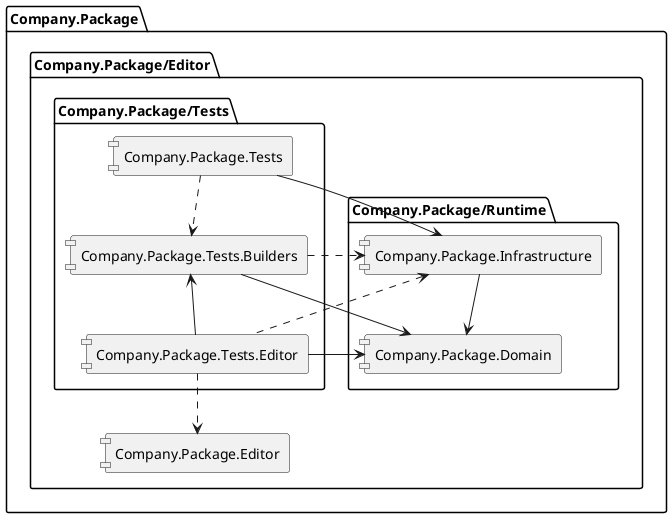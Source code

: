 @startuml
skinparam componentStyle uml1
'https://plantuml.com/component-diagram

folder "Company.Package" {
    folder "Company.Package/Editor"{
    [Company.Package.Editor]
    
    folder "Company.Package/Runtime"{
        [Company.Package.Infrastructure] --> [Company.Package.Domain]
    }
    
    folder "Company.Package/Tests"{
            [Company.Package.Tests.Builders] --> [Company.Package.Domain]
            [Company.Package.Tests.Builders] ..> [Company.Package.Infrastructure]
            
            [Company.Package.Tests.Builders] <-- [Company.Package.Tests.Editor]
            [Company.Package.Domain] <-- [Company.Package.Tests.Editor]
            [Company.Package.Editor] <.u. [Company.Package.Tests.Editor]
            [Company.Package.Infrastructure] <.. [Company.Package.Tests.Editor]
            
            [Company.Package.Tests] --> [Company.Package.Infrastructure]
            [Company.Package.Tests] ..> [Company.Package.Tests.Builders]
        }
}

@enduml